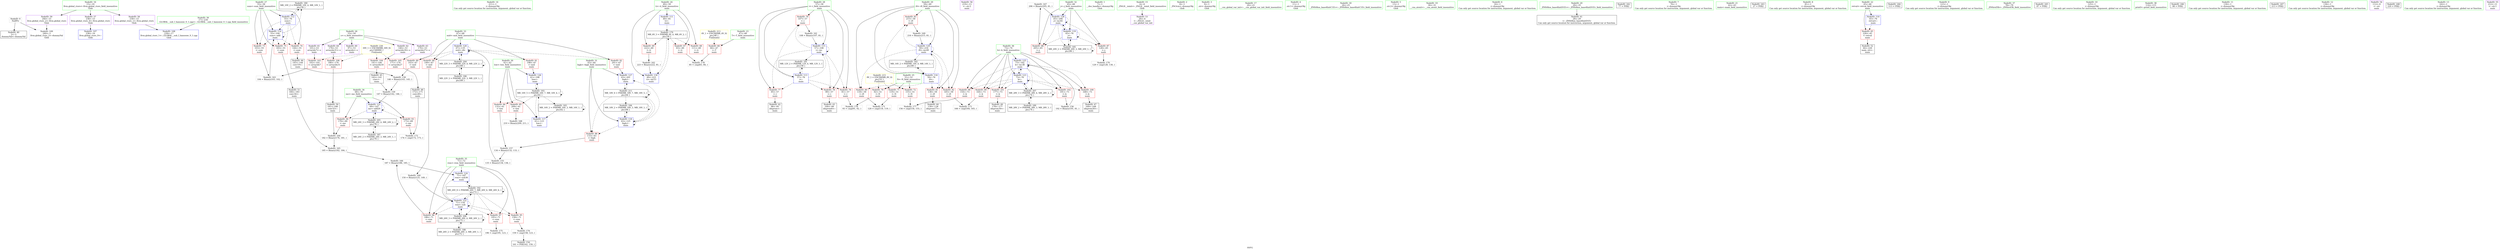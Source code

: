 digraph "SVFG" {
	label="SVFG";

	Node0x5630260e4aa0 [shape=record,color=grey,label="{NodeID: 0\nNullPtr}"];
	Node0x5630260e4aa0 -> Node0x563026102b40[style=solid];
	Node0x5630260e4aa0 -> Node0x563026103cb0[style=solid];
	Node0x563026112ea0 [shape=record,color=black,label="{NodeID: 180\nMR_10V_2 = PHI(MR_10V_4, MR_10V_1, )\npts\{56 \}\n}"];
	Node0x563026112ea0 -> Node0x563026103f50[style=dashed];
	Node0x563026103290 [shape=record,color=red,label="{NodeID: 97\n195\<--71\n\<--rem\nmain\n}"];
	Node0x563026103290 -> Node0x56302610ca10[style=solid];
	Node0x5630260e63e0 [shape=record,color=green,label="{NodeID: 14\n211\<--1\n\<--dummyObj\nCan only get source location for instruction, argument, global var or function.}"];
	Node0x563026103e80 [shape=record,color=blue,label="{NodeID: 111\n49\<--81\nti\<--\nmain\n}"];
	Node0x563026103e80 -> Node0x5630261129a0[style=dashed];
	Node0x563026102180 [shape=record,color=green,label="{NodeID: 28\n57\<--58\ni\<--i_field_insensitive\nmain\n}"];
	Node0x563026102180 -> Node0x563026105900[style=solid];
	Node0x563026102180 -> Node0x5630261059d0[style=solid];
	Node0x563026102180 -> Node0x563026105aa0[style=solid];
	Node0x563026102180 -> Node0x563026105b70[style=solid];
	Node0x563026102180 -> Node0x563026104020[style=solid];
	Node0x563026102180 -> Node0x563026108960[style=solid];
	Node0x563026109180 [shape=record,color=blue,label="{NodeID: 125\n73\<--192\nk\<--inc38\nmain\n}"];
	Node0x563026109180 -> Node0x563026103360[style=dashed];
	Node0x563026109180 -> Node0x563026103430[style=dashed];
	Node0x563026109180 -> Node0x563026103500[style=dashed];
	Node0x563026109180 -> Node0x5630261035d0[style=dashed];
	Node0x563026109180 -> Node0x5630261036a0[style=dashed];
	Node0x563026109180 -> Node0x563026108fe0[style=dashed];
	Node0x563026109180 -> Node0x563026109180[style=dashed];
	Node0x563026109180 -> Node0x56302611c9c0[style=dashed];
	Node0x563026102ce0 [shape=record,color=black,label="{NodeID: 42\n96\<--95\nidxprom\<--\nmain\n}"];
	Node0x563026104860 [shape=record,color=purple,label="{NodeID: 56\n219\<--13\n\<--.str.2\nmain\n}"];
	Node0x563026105420 [shape=record,color=red,label="{NodeID: 70\n92\<--51\n\<--N\nmain\n}"];
	Node0x563026105420 -> Node0x56302610cb90[style=solid];
	Node0x56302610be10 [shape=record,color=grey,label="{NodeID: 167\n206 = Binary(205, 81, )\n}"];
	Node0x56302610be10 -> Node0x5630261093f0[style=solid];
	Node0x563026105f80 [shape=record,color=red,label="{NodeID: 84\n132\<--61\n\<--low\nmain\n}"];
	Node0x563026105f80 -> Node0x56302610af10[style=solid];
	Node0x5630260e3bb0 [shape=record,color=green,label="{NodeID: 1\n7\<--1\n__dso_handle\<--dummyObj\nGlob }"];
	Node0x5630261133a0 [shape=record,color=black,label="{NodeID: 181\nMR_12V_2 = PHI(MR_12V_4, MR_12V_1, )\npts\{58 \}\n}"];
	Node0x5630261133a0 -> Node0x563026104020[style=dashed];
	Node0x563026103360 [shape=record,color=red,label="{NodeID: 98\n154\<--73\n\<--k\nmain\n}"];
	Node0x563026103360 -> Node0x56302610cd10[style=solid];
	Node0x5630260e64b0 [shape=record,color=green,label="{NodeID: 15\n4\<--6\n_ZStL8__ioinit\<--_ZStL8__ioinit_field_insensitive\nGlob }"];
	Node0x5630260e64b0 -> Node0x5630261045f0[style=solid];
	Node0x563026103f50 [shape=record,color=blue,label="{NodeID: 112\n55\<--76\nsum\<--\nmain\n}"];
	Node0x563026103f50 -> Node0x563026105690[style=dashed];
	Node0x563026103f50 -> Node0x563026105760[style=dashed];
	Node0x563026103f50 -> Node0x563026105830[style=dashed];
	Node0x563026103f50 -> Node0x5630261040f0[style=dashed];
	Node0x563026103f50 -> Node0x563026112ea0[style=dashed];
	Node0x563026102250 [shape=record,color=green,label="{NodeID: 29\n59\<--60\ni9\<--i9_field_insensitive\nmain\n}"];
	Node0x563026102250 -> Node0x563026105c40[style=solid];
	Node0x563026102250 -> Node0x563026105d10[style=solid];
	Node0x563026102250 -> Node0x563026105de0[style=solid];
	Node0x563026102250 -> Node0x563026105eb0[style=solid];
	Node0x563026102250 -> Node0x563026108a30[style=solid];
	Node0x563026102250 -> Node0x5630261094c0[style=solid];
	Node0x563026109250 [shape=record,color=blue,label="{NodeID: 126\n61\<--198\nlow\<--\nmain\n}"];
	Node0x563026109250 -> Node0x563026107250[style=dashed];
	Node0x563026102db0 [shape=record,color=black,label="{NodeID: 43\n100\<--99\nidxprom6\<--\nmain\n}"];
	Node0x563026104930 [shape=record,color=purple,label="{NodeID: 57\n238\<--15\nllvm.global_ctors_0\<--llvm.global_ctors\nGlob }"];
	Node0x563026104930 -> Node0x563026103ab0[style=solid];
	Node0x563025ee73b0 [shape=record,color=black,label="{NodeID: 154\n161 = PHI(162, 159, )\n}"];
	Node0x5630261054f0 [shape=record,color=red,label="{NodeID: 71\n119\<--51\n\<--N\nmain\n}"];
	Node0x5630261054f0 -> Node0x56302610c410[style=solid];
	Node0x56302610bf90 [shape=record,color=grey,label="{NodeID: 168\n210 = Binary(209, 211, )\n}"];
	Node0x563026106050 [shape=record,color=red,label="{NodeID: 85\n209\<--61\n\<--low\nmain\n}"];
	Node0x563026106050 -> Node0x56302610bf90[style=solid];
	Node0x5630260e5930 [shape=record,color=green,label="{NodeID: 2\n8\<--1\n_ZSt3cin\<--dummyObj\nGlob }"];
	Node0x5630261138a0 [shape=record,color=black,label="{NodeID: 182\nMR_14V_2 = PHI(MR_14V_4, MR_14V_1, )\npts\{60 \}\n}"];
	Node0x5630261138a0 -> Node0x563026108a30[style=dashed];
	Node0x563026103430 [shape=record,color=red,label="{NodeID: 99\n164\<--73\n\<--k\nmain\n}"];
	Node0x563026103430 -> Node0x56302610c710[style=solid];
	Node0x5630260e6580 [shape=record,color=green,label="{NodeID: 16\n15\<--19\nllvm.global_ctors\<--llvm.global_ctors_field_insensitive\nGlob }"];
	Node0x5630260e6580 -> Node0x563026104930[style=solid];
	Node0x5630260e6580 -> Node0x563026104a00[style=solid];
	Node0x5630260e6580 -> Node0x563026104b00[style=solid];
	Node0x563026104020 [shape=record,color=blue,label="{NodeID: 113\n57\<--76\ni\<--\nmain\n}"];
	Node0x563026104020 -> Node0x563026105900[style=dashed];
	Node0x563026104020 -> Node0x5630261059d0[style=dashed];
	Node0x563026104020 -> Node0x563026105aa0[style=dashed];
	Node0x563026104020 -> Node0x563026105b70[style=dashed];
	Node0x563026104020 -> Node0x563026108960[style=dashed];
	Node0x563026104020 -> Node0x5630261133a0[style=dashed];
	Node0x563026102320 [shape=record,color=green,label="{NodeID: 30\n61\<--62\nlow\<--low_field_insensitive\nmain\n}"];
	Node0x563026102320 -> Node0x563026105f80[style=solid];
	Node0x563026102320 -> Node0x563026106050[style=solid];
	Node0x563026102320 -> Node0x563026108b00[style=solid];
	Node0x563026102320 -> Node0x563026109250[style=solid];
	Node0x563026109320 [shape=record,color=blue,label="{NodeID: 127\n63\<--201\nhigh\<--\nmain\n}"];
	Node0x563026109320 -> Node0x56302611ddc0[style=dashed];
	Node0x563026102e80 [shape=record,color=black,label="{NodeID: 44\n139\<--138\nidxprom17\<--\nmain\n}"];
	Node0x563026104a00 [shape=record,color=purple,label="{NodeID: 58\n239\<--15\nllvm.global_ctors_1\<--llvm.global_ctors\nGlob }"];
	Node0x563026104a00 -> Node0x563026103bb0[style=solid];
	Node0x56302610ac10 [shape=record,color=grey,label="{NodeID: 155\n135 = Binary(134, 136, )\n}"];
	Node0x56302610ac10 -> Node0x563026108d70[style=solid];
	Node0x5630261055c0 [shape=record,color=red,label="{NodeID: 72\n155\<--51\n\<--N\nmain\n}"];
	Node0x5630261055c0 -> Node0x56302610cd10[style=solid];
	Node0x56302610c110 [shape=record,color=grey,label="{NodeID: 169\n216 = Binary(215, 81, )\n}"];
	Node0x56302610c110 -> Node0x5630261094c0[style=solid];
	Node0x563026106120 [shape=record,color=red,label="{NodeID: 86\n133\<--63\n\<--high\nmain\n}"];
	Node0x563026106120 -> Node0x56302610af10[style=solid];
	Node0x5630260e5130 [shape=record,color=green,label="{NodeID: 3\n9\<--1\n.str\<--dummyObj\nGlob }"];
	Node0x563026113da0 [shape=record,color=black,label="{NodeID: 183\nMR_16V_2 = PHI(MR_16V_3, MR_16V_1, )\npts\{62 \}\n}"];
	Node0x563026113da0 -> Node0x563026108b00[style=dashed];
	Node0x563026113da0 -> Node0x563026113da0[style=dashed];
	Node0x563026103500 [shape=record,color=red,label="{NodeID: 100\n168\<--73\n\<--k\nmain\n}"];
	Node0x563026103500 -> Node0x5630261030f0[style=solid];
	Node0x5630260e6650 [shape=record,color=green,label="{NodeID: 17\n20\<--21\n__cxx_global_var_init\<--__cxx_global_var_init_field_insensitive\n}"];
	Node0x5630261040f0 [shape=record,color=blue,label="{NodeID: 114\n55\<--104\nsum\<--add\nmain\n}"];
	Node0x5630261040f0 -> Node0x563026105690[style=dashed];
	Node0x5630261040f0 -> Node0x563026105760[style=dashed];
	Node0x5630261040f0 -> Node0x563026105830[style=dashed];
	Node0x5630261040f0 -> Node0x5630261040f0[style=dashed];
	Node0x5630261040f0 -> Node0x563026112ea0[style=dashed];
	Node0x5630261023f0 [shape=record,color=green,label="{NodeID: 31\n63\<--64\nhigh\<--high_field_insensitive\nmain\n}"];
	Node0x5630261023f0 -> Node0x563026106120[style=solid];
	Node0x5630261023f0 -> Node0x563026108bd0[style=solid];
	Node0x5630261023f0 -> Node0x563026109320[style=solid];
	Node0x56302611ddc0 [shape=record,color=black,label="{NodeID: 211\nMR_18V_6 = PHI(MR_18V_7, MR_18V_5, )\npts\{64 \}\n}"];
	Node0x56302611ddc0 -> Node0x563026106120[style=dashed];
	Node0x56302611ddc0 -> Node0x563026108bd0[style=dashed];
	Node0x56302611ddc0 -> Node0x563026109320[style=dashed];
	Node0x56302611ddc0 -> Node0x5630261142a0[style=dashed];
	Node0x56302611ddc0 -> Node0x56302611ddc0[style=dashed];
	Node0x5630261093f0 [shape=record,color=blue,label="{NodeID: 128\n65\<--206\nj\<--inc44\nmain\n}"];
	Node0x5630261093f0 -> Node0x5630261061f0[style=dashed];
	Node0x5630261093f0 -> Node0x5630261062c0[style=dashed];
	Node0x5630261093f0 -> Node0x563026108ca0[style=dashed];
	Node0x5630261093f0 -> Node0x5630261093f0[style=dashed];
	Node0x5630261093f0 -> Node0x5630261147a0[style=dashed];
	Node0x563026102f50 [shape=record,color=black,label="{NodeID: 45\n142\<--141\nconv\<--\nmain\n}"];
	Node0x563026102f50 -> Node0x56302610b210[style=solid];
	Node0x563026104b00 [shape=record,color=purple,label="{NodeID: 59\n240\<--15\nllvm.global_ctors_2\<--llvm.global_ctors\nGlob }"];
	Node0x563026104b00 -> Node0x563026103cb0[style=solid];
	Node0x56302610ad90 [shape=record,color=grey,label="{NodeID: 156\n192 = Binary(191, 81, )\n}"];
	Node0x56302610ad90 -> Node0x563026109180[style=solid];
	Node0x563026105690 [shape=record,color=red,label="{NodeID: 73\n103\<--55\n\<--sum\nmain\n}"];
	Node0x563026105690 -> Node0x56302610b810[style=solid];
	Node0x56302610c290 [shape=record,color=grey,label="{NodeID: 170\n129 = cmp(128, 130, )\n}"];
	Node0x5630261061f0 [shape=record,color=red,label="{NodeID: 87\n128\<--65\n\<--j\nmain\n}"];
	Node0x5630261061f0 -> Node0x56302610c290[style=solid];
	Node0x5630260e51c0 [shape=record,color=green,label="{NodeID: 4\n11\<--1\n.str.1\<--dummyObj\nGlob }"];
	Node0x5630261142a0 [shape=record,color=black,label="{NodeID: 184\nMR_18V_2 = PHI(MR_18V_3, MR_18V_1, )\npts\{64 \}\n}"];
	Node0x5630261142a0 -> Node0x563026108bd0[style=dashed];
	Node0x5630261142a0 -> Node0x5630261142a0[style=dashed];
	Node0x5630261035d0 [shape=record,color=red,label="{NodeID: 101\n177\<--73\n\<--k\nmain\n}"];
	Node0x5630261035d0 -> Node0x5630261042b0[style=solid];
	Node0x5630260e5e90 [shape=record,color=green,label="{NodeID: 18\n24\<--25\n_ZNSt8ios_base4InitC1Ev\<--_ZNSt8ios_base4InitC1Ev_field_insensitive\n}"];
	Node0x563026108960 [shape=record,color=blue,label="{NodeID: 115\n57\<--108\ni\<--inc\nmain\n}"];
	Node0x563026108960 -> Node0x563026105900[style=dashed];
	Node0x563026108960 -> Node0x5630261059d0[style=dashed];
	Node0x563026108960 -> Node0x563026105aa0[style=dashed];
	Node0x563026108960 -> Node0x563026105b70[style=dashed];
	Node0x563026108960 -> Node0x563026108960[style=dashed];
	Node0x563026108960 -> Node0x5630261133a0[style=dashed];
	Node0x5630261024c0 [shape=record,color=green,label="{NodeID: 32\n65\<--66\nj\<--j_field_insensitive\nmain\n}"];
	Node0x5630261024c0 -> Node0x5630261061f0[style=solid];
	Node0x5630261024c0 -> Node0x5630261062c0[style=solid];
	Node0x5630261024c0 -> Node0x563026108ca0[style=solid];
	Node0x5630261024c0 -> Node0x5630261093f0[style=solid];
	Node0x5630261094c0 [shape=record,color=blue,label="{NodeID: 129\n59\<--216\ni9\<--inc49\nmain\n}"];
	Node0x5630261094c0 -> Node0x563026105c40[style=dashed];
	Node0x5630261094c0 -> Node0x563026105d10[style=dashed];
	Node0x5630261094c0 -> Node0x563026105de0[style=dashed];
	Node0x5630261094c0 -> Node0x563026105eb0[style=dashed];
	Node0x5630261094c0 -> Node0x5630261094c0[style=dashed];
	Node0x5630261094c0 -> Node0x5630261138a0[style=dashed];
	Node0x563026103020 [shape=record,color=black,label="{NodeID: 46\n145\<--144\nconv19\<--\nmain\n}"];
	Node0x563026103020 -> Node0x56302610b090[style=solid];
	Node0x56302611f940 [shape=record,color=yellow,style=double,label="{NodeID: 226\n30V_1 = ENCHI(MR_30V_0)\npts\{540000 \}\nFun[main]}"];
	Node0x56302611f940 -> Node0x563026103770[style=dashed];
	Node0x56302611f940 -> Node0x563026103840[style=dashed];
	Node0x56302611f940 -> Node0x563026103910[style=dashed];
	Node0x56302611f940 -> Node0x5630261039e0[style=dashed];
	Node0x563026104c00 [shape=record,color=purple,label="{NodeID: 60\n97\<--53\narrayidx\<--s\nmain\n}"];
	Node0x56302610af10 [shape=record,color=grey,label="{NodeID: 157\n134 = Binary(132, 133, )\n}"];
	Node0x56302610af10 -> Node0x56302610ac10[style=solid];
	Node0x563026105760 [shape=record,color=red,label="{NodeID: 74\n144\<--55\n\<--sum\nmain\n}"];
	Node0x563026105760 -> Node0x563026103020[style=solid];
	Node0x56302610c410 [shape=record,color=grey,label="{NodeID: 171\n120 = cmp(118, 119, )\n}"];
	Node0x5630261062c0 [shape=record,color=red,label="{NodeID: 88\n205\<--65\n\<--j\nmain\n}"];
	Node0x5630261062c0 -> Node0x56302610be10[style=solid];
	Node0x5630260e4d40 [shape=record,color=green,label="{NodeID: 5\n13\<--1\n.str.2\<--dummyObj\nGlob }"];
	Node0x5630261147a0 [shape=record,color=black,label="{NodeID: 185\nMR_20V_2 = PHI(MR_20V_3, MR_20V_1, )\npts\{66 \}\n}"];
	Node0x5630261147a0 -> Node0x563026108ca0[style=dashed];
	Node0x5630261147a0 -> Node0x5630261147a0[style=dashed];
	Node0x5630261036a0 [shape=record,color=red,label="{NodeID: 102\n191\<--73\n\<--k\nmain\n}"];
	Node0x5630261036a0 -> Node0x56302610ad90[style=solid];
	Node0x5630260e5f60 [shape=record,color=green,label="{NodeID: 19\n30\<--31\n__cxa_atexit\<--__cxa_atexit_field_insensitive\n}"];
	Node0x563026108a30 [shape=record,color=blue,label="{NodeID: 116\n59\<--76\ni9\<--\nmain\n}"];
	Node0x563026108a30 -> Node0x563026105c40[style=dashed];
	Node0x563026108a30 -> Node0x563026105d10[style=dashed];
	Node0x563026108a30 -> Node0x563026105de0[style=dashed];
	Node0x563026108a30 -> Node0x563026105eb0[style=dashed];
	Node0x563026108a30 -> Node0x5630261094c0[style=dashed];
	Node0x563026108a30 -> Node0x5630261138a0[style=dashed];
	Node0x563026102590 [shape=record,color=green,label="{NodeID: 33\n67\<--68\nmid\<--mid_field_insensitive\nmain\n}"];
	Node0x563026102590 -> Node0x563026106390[style=solid];
	Node0x563026102590 -> Node0x563026106460[style=solid];
	Node0x563026102590 -> Node0x563026106530[style=solid];
	Node0x563026102590 -> Node0x563026106600[style=solid];
	Node0x563026102590 -> Node0x563026108d70[style=solid];
	Node0x56302611ede0 [shape=record,color=yellow,style=double,label="{NodeID: 213\n4V_1 = ENCHI(MR_4V_0)\npts\{48 \}\nFun[main]}"];
	Node0x56302611ede0 -> Node0x5630261050e0[style=dashed];
	Node0x563026109590 [shape=record,color=blue,label="{NodeID: 130\n49\<--223\nti\<--inc53\nmain\n}"];
	Node0x563026109590 -> Node0x5630261129a0[style=dashed];
	Node0x5630261030f0 [shape=record,color=black,label="{NodeID: 47\n169\<--168\nidxprom26\<--\nmain\n}"];
	Node0x563026104cd0 [shape=record,color=purple,label="{NodeID: 61\n101\<--53\narrayidx7\<--s\nmain\n}"];
	Node0x563026104cd0 -> Node0x563026103770[style=solid];
	Node0x56302610b090 [shape=record,color=grey,label="{NodeID: 158\n146 = Binary(143, 145, )\n}"];
	Node0x56302610b090 -> Node0x56302610b210[style=solid];
	Node0x563026105830 [shape=record,color=red,label="{NodeID: 75\n183\<--55\n\<--sum\nmain\n}"];
	Node0x563026105830 -> Node0x563026104450[style=solid];
	Node0x56302610c590 [shape=record,color=grey,label="{NodeID: 172\n174 = cmp(172, 173, )\n}"];
	Node0x563026106390 [shape=record,color=red,label="{NodeID: 89\n143\<--67\n\<--mid\nmain\n}"];
	Node0x563026106390 -> Node0x56302610b090[style=solid];
	Node0x5630260e4dd0 [shape=record,color=green,label="{NodeID: 6\n16\<--1\n\<--dummyObj\nCan only get source location for instruction, argument, global var or function.}"];
	Node0x563026114ca0 [shape=record,color=black,label="{NodeID: 186\nMR_22V_2 = PHI(MR_22V_3, MR_22V_1, )\npts\{68 \}\n}"];
	Node0x563026114ca0 -> Node0x56302611b6c0[style=dashed];
	Node0x563026103770 [shape=record,color=red,label="{NodeID: 103\n102\<--101\n\<--arrayidx7\nmain\n}"];
	Node0x563026103770 -> Node0x56302610b810[style=solid];
	Node0x5630260e6030 [shape=record,color=green,label="{NodeID: 20\n29\<--35\n_ZNSt8ios_base4InitD1Ev\<--_ZNSt8ios_base4InitD1Ev_field_insensitive\n}"];
	Node0x5630260e6030 -> Node0x563026102c10[style=solid];
	Node0x563026108b00 [shape=record,color=blue,label="{NodeID: 117\n61\<--123\nlow\<--\nmain\n}"];
	Node0x563026108b00 -> Node0x563026107250[style=dashed];
	Node0x563026102660 [shape=record,color=green,label="{NodeID: 34\n69\<--70\nme\<--me_field_insensitive\nmain\n}"];
	Node0x563026102660 -> Node0x5630261066d0[style=solid];
	Node0x563026102660 -> Node0x5630261067a0[style=solid];
	Node0x563026102660 -> Node0x563026108e40[style=solid];
	Node0x5630261041e0 [shape=record,color=black,label="{NodeID: 48\n172\<--171\nconv28\<--\nmain\n}"];
	Node0x5630261041e0 -> Node0x56302610c590[style=solid];
	Node0x563026104da0 [shape=record,color=purple,label="{NodeID: 62\n140\<--53\narrayidx18\<--s\nmain\n}"];
	Node0x563026104da0 -> Node0x563026103840[style=solid];
	Node0x56302612b6b0 [shape=record,color=black,label="{NodeID: 242\n77 = PHI()\n}"];
	Node0x56302610b210 [shape=record,color=grey,label="{NodeID: 159\n147 = Binary(142, 146, )\n}"];
	Node0x56302610b210 -> Node0x563026108e40[style=solid];
	Node0x563026105900 [shape=record,color=red,label="{NodeID: 76\n91\<--57\n\<--i\nmain\n}"];
	Node0x563026105900 -> Node0x56302610cb90[style=solid];
	Node0x56302610c710 [shape=record,color=grey,label="{NodeID: 173\n166 = cmp(164, 165, )\n}"];
	Node0x563026106460 [shape=record,color=red,label="{NodeID: 90\n149\<--67\n\<--mid\nmain\n}"];
	Node0x563026106460 -> Node0x56302610b390[style=solid];
	Node0x5630260e4ef0 [shape=record,color=green,label="{NodeID: 7\n76\<--1\n\<--dummyObj\nCan only get source location for instruction, argument, global var or function.}"];
	Node0x5630261151a0 [shape=record,color=black,label="{NodeID: 187\nMR_24V_2 = PHI(MR_24V_3, MR_24V_1, )\npts\{70 \}\n}"];
	Node0x5630261151a0 -> Node0x56302611bbc0[style=dashed];
	Node0x563026103840 [shape=record,color=red,label="{NodeID: 104\n141\<--140\n\<--arrayidx18\nmain\n}"];
	Node0x563026103840 -> Node0x563026102f50[style=solid];
	Node0x5630260e6100 [shape=record,color=green,label="{NodeID: 21\n42\<--43\nmain\<--main_field_insensitive\n}"];
	Node0x563026108bd0 [shape=record,color=blue,label="{NodeID: 118\n63\<--125\nhigh\<--\nmain\n}"];
	Node0x563026108bd0 -> Node0x563026106120[style=dashed];
	Node0x563026108bd0 -> Node0x563026108bd0[style=dashed];
	Node0x563026108bd0 -> Node0x563026109320[style=dashed];
	Node0x563026108bd0 -> Node0x5630261142a0[style=dashed];
	Node0x563026108bd0 -> Node0x56302611ddc0[style=dashed];
	Node0x563026102730 [shape=record,color=green,label="{NodeID: 35\n71\<--72\nrem\<--rem_field_insensitive\nmain\n}"];
	Node0x563026102730 -> Node0x563026106870[style=solid];
	Node0x563026102730 -> Node0x5630261031c0[style=solid];
	Node0x563026102730 -> Node0x563026103290[style=solid];
	Node0x563026102730 -> Node0x563026108f10[style=solid];
	Node0x563026102730 -> Node0x5630261090b0[style=solid];
	Node0x56302611efa0 [shape=record,color=yellow,style=double,label="{NodeID: 215\n8V_1 = ENCHI(MR_8V_0)\npts\{52 \}\nFun[main]}"];
	Node0x56302611efa0 -> Node0x563026105420[style=dashed];
	Node0x56302611efa0 -> Node0x5630261054f0[style=dashed];
	Node0x56302611efa0 -> Node0x5630261055c0[style=dashed];
	Node0x5630261042b0 [shape=record,color=black,label="{NodeID: 49\n178\<--177\nidxprom30\<--\nmain\n}"];
	Node0x563026104e70 [shape=record,color=purple,label="{NodeID: 63\n170\<--53\narrayidx27\<--s\nmain\n}"];
	Node0x563026104e70 -> Node0x563026103910[style=solid];
	Node0x56302612b7b0 [shape=record,color=black,label="{NodeID: 243\n27 = PHI()\n}"];
	Node0x56302610b390 [shape=record,color=grey,label="{NodeID: 160\n150 = Binary(125, 149, )\n}"];
	Node0x56302610b390 -> Node0x563026108f10[style=solid];
	Node0x5630261059d0 [shape=record,color=red,label="{NodeID: 77\n95\<--57\n\<--i\nmain\n}"];
	Node0x5630261059d0 -> Node0x563026102ce0[style=solid];
	Node0x56302610c890 [shape=record,color=grey,label="{NodeID: 174\n159 = cmp(158, 123, )\n}"];
	Node0x56302610c890 -> Node0x563025ee73b0[style=solid];
	Node0x563026106530 [shape=record,color=red,label="{NodeID: 91\n198\<--67\n\<--mid\nmain\n}"];
	Node0x563026106530 -> Node0x563026109250[style=solid];
	Node0x5630260e4f80 [shape=record,color=green,label="{NodeID: 8\n81\<--1\n\<--dummyObj\nCan only get source location for instruction, argument, global var or function.}"];
	Node0x5630261156a0 [shape=record,color=black,label="{NodeID: 188\nMR_26V_2 = PHI(MR_26V_3, MR_26V_1, )\npts\{72 \}\n}"];
	Node0x5630261156a0 -> Node0x56302611c8d0[style=dashed];
	Node0x563026103910 [shape=record,color=red,label="{NodeID: 105\n171\<--170\n\<--arrayidx27\nmain\n}"];
	Node0x563026103910 -> Node0x5630261041e0[style=solid];
	Node0x5630260e61d0 [shape=record,color=green,label="{NodeID: 22\n45\<--46\nretval\<--retval_field_insensitive\nmain\n}"];
	Node0x5630260e61d0 -> Node0x563026105010[style=solid];
	Node0x5630260e61d0 -> Node0x563026103db0[style=solid];
	Node0x563026108ca0 [shape=record,color=blue,label="{NodeID: 119\n65\<--76\nj\<--\nmain\n}"];
	Node0x563026108ca0 -> Node0x5630261061f0[style=dashed];
	Node0x563026108ca0 -> Node0x5630261062c0[style=dashed];
	Node0x563026108ca0 -> Node0x563026108ca0[style=dashed];
	Node0x563026108ca0 -> Node0x5630261093f0[style=dashed];
	Node0x563026108ca0 -> Node0x5630261147a0[style=dashed];
	Node0x563026102800 [shape=record,color=green,label="{NodeID: 36\n73\<--74\nk\<--k_field_insensitive\nmain\n}"];
	Node0x563026102800 -> Node0x563026103360[style=solid];
	Node0x563026102800 -> Node0x563026103430[style=solid];
	Node0x563026102800 -> Node0x563026103500[style=solid];
	Node0x563026102800 -> Node0x5630261035d0[style=solid];
	Node0x563026102800 -> Node0x5630261036a0[style=solid];
	Node0x563026102800 -> Node0x563026108fe0[style=solid];
	Node0x563026102800 -> Node0x563026109180[style=solid];
	Node0x563026104380 [shape=record,color=black,label="{NodeID: 50\n181\<--180\nconv32\<--\nmain\n}"];
	Node0x563026104380 -> Node0x56302610b990[style=solid];
	Node0x563026104f40 [shape=record,color=purple,label="{NodeID: 64\n179\<--53\narrayidx31\<--s\nmain\n}"];
	Node0x563026104f40 -> Node0x5630261039e0[style=solid];
	Node0x56302612b8b0 [shape=record,color=black,label="{NodeID: 244\n113 = PHI()\n}"];
	Node0x56302610b510 [shape=record,color=grey,label="{NodeID: 161\n108 = Binary(107, 81, )\n}"];
	Node0x56302610b510 -> Node0x563026108960[style=solid];
	Node0x563026105aa0 [shape=record,color=red,label="{NodeID: 78\n99\<--57\n\<--i\nmain\n}"];
	Node0x563026105aa0 -> Node0x563026102db0[style=solid];
	Node0x56302610ca10 [shape=record,color=grey,label="{NodeID: 175\n196 = cmp(195, 123, )\n}"];
	Node0x563026106600 [shape=record,color=red,label="{NodeID: 92\n201\<--67\n\<--mid\nmain\n}"];
	Node0x563026106600 -> Node0x563026109320[style=solid];
	Node0x5630260e5310 [shape=record,color=green,label="{NodeID: 9\n123\<--1\n\<--dummyObj\nCan only get source location for instruction, argument, global var or function.}"];
	Node0x563026115ba0 [shape=record,color=black,label="{NodeID: 189\nMR_28V_2 = PHI(MR_28V_3, MR_28V_1, )\npts\{74 \}\n}"];
	Node0x563026115ba0 -> Node0x56302611c9c0[style=dashed];
	Node0x5630261039e0 [shape=record,color=red,label="{NodeID: 106\n180\<--179\n\<--arrayidx31\nmain\n}"];
	Node0x5630261039e0 -> Node0x563026104380[style=solid];
	Node0x563026101e70 [shape=record,color=green,label="{NodeID: 23\n47\<--48\nT\<--T_field_insensitive\nmain\n}"];
	Node0x563026101e70 -> Node0x5630261050e0[style=solid];
	Node0x563026108d70 [shape=record,color=blue,label="{NodeID: 120\n67\<--135\nmid\<--div\nmain\n}"];
	Node0x563026108d70 -> Node0x563026106390[style=dashed];
	Node0x563026108d70 -> Node0x563026106460[style=dashed];
	Node0x563026108d70 -> Node0x563026106530[style=dashed];
	Node0x563026108d70 -> Node0x563026106600[style=dashed];
	Node0x563026108d70 -> Node0x563026108d70[style=dashed];
	Node0x563026108d70 -> Node0x56302611b6c0[style=dashed];
	Node0x5630261028d0 [shape=record,color=green,label="{NodeID: 37\n78\<--79\n_ZNSirsERi\<--_ZNSirsERi_field_insensitive\n}"];
	Node0x563026104450 [shape=record,color=black,label="{NodeID: 51\n184\<--183\nconv34\<--\nmain\n}"];
	Node0x563026104450 -> Node0x56302610bb10[style=solid];
	Node0x563026105010 [shape=record,color=red,label="{NodeID: 65\n226\<--45\n\<--retval\nmain\n}"];
	Node0x563026105010 -> Node0x563026104520[style=solid];
	Node0x56302612b9b0 [shape=record,color=black,label="{NodeID: 245\n87 = PHI()\n}"];
	Node0x56302610b690 [shape=record,color=grey,label="{NodeID: 162\n223 = Binary(222, 81, )\n}"];
	Node0x56302610b690 -> Node0x563026109590[style=solid];
	Node0x563026105b70 [shape=record,color=red,label="{NodeID: 79\n107\<--57\n\<--i\nmain\n}"];
	Node0x563026105b70 -> Node0x56302610b510[style=solid];
	Node0x56302610cb90 [shape=record,color=grey,label="{NodeID: 176\n93 = cmp(91, 92, )\n}"];
	Node0x5630261066d0 [shape=record,color=red,label="{NodeID: 93\n173\<--69\n\<--me\nmain\n}"];
	Node0x5630261066d0 -> Node0x56302610c590[style=solid];
	Node0x5630260e53e0 [shape=record,color=green,label="{NodeID: 10\n125\<--1\n\<--dummyObj\nCan only get source location for instruction, argument, global var or function.}"];
	Node0x563026103ab0 [shape=record,color=blue,label="{NodeID: 107\n238\<--16\nllvm.global_ctors_0\<--\nGlob }"];
	Node0x563026101f00 [shape=record,color=green,label="{NodeID: 24\n49\<--50\nti\<--ti_field_insensitive\nmain\n}"];
	Node0x563026101f00 -> Node0x5630261051b0[style=solid];
	Node0x563026101f00 -> Node0x563026105280[style=solid];
	Node0x563026101f00 -> Node0x563026105350[style=solid];
	Node0x563026101f00 -> Node0x563026103e80[style=solid];
	Node0x563026101f00 -> Node0x563026109590[style=solid];
	Node0x56302611b6c0 [shape=record,color=black,label="{NodeID: 204\nMR_22V_3 = PHI(MR_22V_4, MR_22V_2, )\npts\{68 \}\n}"];
	Node0x56302611b6c0 -> Node0x563026108d70[style=dashed];
	Node0x56302611b6c0 -> Node0x563026114ca0[style=dashed];
	Node0x56302611b6c0 -> Node0x56302611b6c0[style=dashed];
	Node0x563026108e40 [shape=record,color=blue,label="{NodeID: 121\n69\<--147\nme\<--add20\nmain\n}"];
	Node0x563026108e40 -> Node0x5630261066d0[style=dashed];
	Node0x563026108e40 -> Node0x5630261067a0[style=dashed];
	Node0x563026108e40 -> Node0x563026108e40[style=dashed];
	Node0x563026108e40 -> Node0x56302611bbc0[style=dashed];
	Node0x5630261029a0 [shape=record,color=green,label="{NodeID: 38\n114\<--115\nprintf\<--printf_field_insensitive\n}"];
	Node0x563026104520 [shape=record,color=black,label="{NodeID: 52\n44\<--226\nmain_ret\<--\nmain\n}"];
	Node0x5630261050e0 [shape=record,color=red,label="{NodeID: 66\n84\<--47\n\<--T\nmain\n}"];
	Node0x5630261050e0 -> Node0x56302610ce90[style=solid];
	Node0x56302612c1a0 [shape=record,color=black,label="{NodeID: 246\n98 = PHI()\n}"];
	Node0x56302610b810 [shape=record,color=grey,label="{NodeID: 163\n104 = Binary(103, 102, )\n}"];
	Node0x56302610b810 -> Node0x5630261040f0[style=solid];
	Node0x563026105c40 [shape=record,color=red,label="{NodeID: 80\n118\<--59\n\<--i9\nmain\n}"];
	Node0x563026105c40 -> Node0x56302610c410[style=solid];
	Node0x56302610cd10 [shape=record,color=grey,label="{NodeID: 177\n156 = cmp(154, 155, )\n}"];
	Node0x5630261067a0 [shape=record,color=red,label="{NodeID: 94\n176\<--69\n\<--me\nmain\n}"];
	Node0x5630261067a0 -> Node0x56302610b990[style=solid];
	Node0x5630260e6750 [shape=record,color=green,label="{NodeID: 11\n130\<--1\n\<--dummyObj\nCan only get source location for instruction, argument, global var or function.}"];
	Node0x563026103bb0 [shape=record,color=blue,label="{NodeID: 108\n239\<--17\nllvm.global_ctors_1\<--_GLOBAL__sub_I_hansonw_0_1.cpp\nGlob }"];
	Node0x563026101f90 [shape=record,color=green,label="{NodeID: 25\n51\<--52\nN\<--N_field_insensitive\nmain\n}"];
	Node0x563026101f90 -> Node0x563026105420[style=solid];
	Node0x563026101f90 -> Node0x5630261054f0[style=solid];
	Node0x563026101f90 -> Node0x5630261055c0[style=solid];
	Node0x56302611bbc0 [shape=record,color=black,label="{NodeID: 205\nMR_24V_3 = PHI(MR_24V_4, MR_24V_2, )\npts\{70 \}\n}"];
	Node0x56302611bbc0 -> Node0x563026108e40[style=dashed];
	Node0x56302611bbc0 -> Node0x5630261151a0[style=dashed];
	Node0x56302611bbc0 -> Node0x56302611bbc0[style=dashed];
	Node0x563026108f10 [shape=record,color=blue,label="{NodeID: 122\n71\<--150\nrem\<--sub\nmain\n}"];
	Node0x563026108f10 -> Node0x563026106870[style=dashed];
	Node0x563026108f10 -> Node0x5630261031c0[style=dashed];
	Node0x563026108f10 -> Node0x563026103290[style=dashed];
	Node0x563026108f10 -> Node0x563026108f10[style=dashed];
	Node0x563026108f10 -> Node0x5630261090b0[style=dashed];
	Node0x563026108f10 -> Node0x563026106d50[style=dashed];
	Node0x563026108f10 -> Node0x56302611c8d0[style=dashed];
	Node0x563026102a70 [shape=record,color=green,label="{NodeID: 39\n17\<--234\n_GLOBAL__sub_I_hansonw_0_1.cpp\<--_GLOBAL__sub_I_hansonw_0_1.cpp_field_insensitive\n}"];
	Node0x563026102a70 -> Node0x563026103bb0[style=solid];
	Node0x5630261045f0 [shape=record,color=purple,label="{NodeID: 53\n26\<--4\n\<--_ZStL8__ioinit\n__cxx_global_var_init\n}"];
	Node0x5630261051b0 [shape=record,color=red,label="{NodeID: 67\n83\<--49\n\<--ti\nmain\n}"];
	Node0x5630261051b0 -> Node0x56302610ce90[style=solid];
	Node0x56302612c2a0 [shape=record,color=black,label="{NodeID: 247\n213 = PHI()\n}"];
	Node0x56302610b990 [shape=record,color=grey,label="{NodeID: 164\n182 = Binary(176, 181, )\n}"];
	Node0x56302610b990 -> Node0x56302610bb10[style=solid];
	Node0x563026105d10 [shape=record,color=red,label="{NodeID: 81\n138\<--59\n\<--i9\nmain\n}"];
	Node0x563026105d10 -> Node0x563026102e80[style=solid];
	Node0x56302610ce90 [shape=record,color=grey,label="{NodeID: 178\n85 = cmp(83, 84, )\n}"];
	Node0x563026106870 [shape=record,color=red,label="{NodeID: 95\n158\<--71\n\<--rem\nmain\n}"];
	Node0x563026106870 -> Node0x56302610c890[style=solid];
	Node0x5630260e6820 [shape=record,color=green,label="{NodeID: 12\n136\<--1\n\<--dummyObj\nCan only get source location for instruction, argument, global var or function.}"];
	Node0x563026106d50 [shape=record,color=black,label="{NodeID: 192\nMR_26V_8 = PHI(MR_26V_7, MR_26V_6, MR_26V_6, )\npts\{72 \}\n}"];
	Node0x563026106d50 -> Node0x563026106870[style=dashed];
	Node0x563026106d50 -> Node0x5630261031c0[style=dashed];
	Node0x563026106d50 -> Node0x563026103290[style=dashed];
	Node0x563026106d50 -> Node0x563026108f10[style=dashed];
	Node0x563026106d50 -> Node0x5630261090b0[style=dashed];
	Node0x563026106d50 -> Node0x563026106d50[style=dashed];
	Node0x563026106d50 -> Node0x56302611c8d0[style=dashed];
	Node0x563026103cb0 [shape=record,color=blue, style = dotted,label="{NodeID: 109\n240\<--3\nllvm.global_ctors_2\<--dummyVal\nGlob }"];
	Node0x563026102020 [shape=record,color=green,label="{NodeID: 26\n53\<--54\ns\<--s_field_insensitive\nmain\n}"];
	Node0x563026102020 -> Node0x563026104c00[style=solid];
	Node0x563026102020 -> Node0x563026104cd0[style=solid];
	Node0x563026102020 -> Node0x563026104da0[style=solid];
	Node0x563026102020 -> Node0x563026104e70[style=solid];
	Node0x563026102020 -> Node0x563026104f40[style=solid];
	Node0x56302611c8d0 [shape=record,color=black,label="{NodeID: 206\nMR_26V_3 = PHI(MR_26V_4, MR_26V_2, )\npts\{72 \}\n}"];
	Node0x56302611c8d0 -> Node0x563026108f10[style=dashed];
	Node0x56302611c8d0 -> Node0x5630261156a0[style=dashed];
	Node0x56302611c8d0 -> Node0x56302611c8d0[style=dashed];
	Node0x563026108fe0 [shape=record,color=blue,label="{NodeID: 123\n73\<--76\nk\<--\nmain\n}"];
	Node0x563026108fe0 -> Node0x563026103360[style=dashed];
	Node0x563026108fe0 -> Node0x563026103430[style=dashed];
	Node0x563026108fe0 -> Node0x563026103500[style=dashed];
	Node0x563026108fe0 -> Node0x5630261035d0[style=dashed];
	Node0x563026108fe0 -> Node0x5630261036a0[style=dashed];
	Node0x563026108fe0 -> Node0x563026108fe0[style=dashed];
	Node0x563026108fe0 -> Node0x563026109180[style=dashed];
	Node0x563026108fe0 -> Node0x56302611c9c0[style=dashed];
	Node0x563026102b40 [shape=record,color=black,label="{NodeID: 40\n2\<--3\ndummyVal\<--dummyVal\n}"];
	Node0x5630261046c0 [shape=record,color=purple,label="{NodeID: 54\n112\<--9\n\<--.str\nmain\n}"];
	Node0x563026105280 [shape=record,color=red,label="{NodeID: 68\n111\<--49\n\<--ti\nmain\n}"];
	Node0x56302612c3a0 [shape=record,color=black,label="{NodeID: 248\n220 = PHI()\n}"];
	Node0x56302610bb10 [shape=record,color=grey,label="{NodeID: 165\n185 = Binary(182, 184, )\n}"];
	Node0x56302610bb10 -> Node0x56302610bc90[style=solid];
	Node0x563026105de0 [shape=record,color=red,label="{NodeID: 82\n165\<--59\n\<--i9\nmain\n}"];
	Node0x563026105de0 -> Node0x56302610c710[style=solid];
	Node0x5630261129a0 [shape=record,color=black,label="{NodeID: 179\nMR_6V_3 = PHI(MR_6V_4, MR_6V_2, )\npts\{50 \}\n}"];
	Node0x5630261129a0 -> Node0x5630261051b0[style=dashed];
	Node0x5630261129a0 -> Node0x563026105280[style=dashed];
	Node0x5630261129a0 -> Node0x563026105350[style=dashed];
	Node0x5630261129a0 -> Node0x563026109590[style=dashed];
	Node0x5630261031c0 [shape=record,color=red,label="{NodeID: 96\n186\<--71\n\<--rem\nmain\n}"];
	Node0x5630261031c0 -> Node0x56302610bc90[style=solid];
	Node0x5630260e68f0 [shape=record,color=green,label="{NodeID: 13\n162\<--1\n\<--dummyObj\nCan only get source location for instruction, argument, global var or function.}"];
	Node0x563026107250 [shape=record,color=black,label="{NodeID: 193\nMR_16V_5 = PHI(MR_16V_7, MR_16V_4, )\npts\{62 \}\n}"];
	Node0x563026107250 -> Node0x563026105f80[style=dashed];
	Node0x563026107250 -> Node0x563026106050[style=dashed];
	Node0x563026107250 -> Node0x563026108b00[style=dashed];
	Node0x563026107250 -> Node0x563026109250[style=dashed];
	Node0x563026107250 -> Node0x563026113da0[style=dashed];
	Node0x563026107250 -> Node0x563026107250[style=dashed];
	Node0x563026103db0 [shape=record,color=blue,label="{NodeID: 110\n45\<--76\nretval\<--\nmain\n}"];
	Node0x563026103db0 -> Node0x563026105010[style=dashed];
	Node0x5630261020b0 [shape=record,color=green,label="{NodeID: 27\n55\<--56\nsum\<--sum_field_insensitive\nmain\n}"];
	Node0x5630261020b0 -> Node0x563026105690[style=solid];
	Node0x5630261020b0 -> Node0x563026105760[style=solid];
	Node0x5630261020b0 -> Node0x563026105830[style=solid];
	Node0x5630261020b0 -> Node0x563026103f50[style=solid];
	Node0x5630261020b0 -> Node0x5630261040f0[style=solid];
	Node0x56302611c9c0 [shape=record,color=black,label="{NodeID: 207\nMR_28V_3 = PHI(MR_28V_4, MR_28V_2, )\npts\{74 \}\n}"];
	Node0x56302611c9c0 -> Node0x563026108fe0[style=dashed];
	Node0x56302611c9c0 -> Node0x563026115ba0[style=dashed];
	Node0x56302611c9c0 -> Node0x56302611c9c0[style=dashed];
	Node0x5630261090b0 [shape=record,color=blue,label="{NodeID: 124\n71\<--187\nrem\<--sub36\nmain\n}"];
	Node0x5630261090b0 -> Node0x563026106d50[style=dashed];
	Node0x563026102c10 [shape=record,color=black,label="{NodeID: 41\n28\<--29\n\<--_ZNSt8ios_base4InitD1Ev\nCan only get source location for instruction, argument, global var or function.}"];
	Node0x563026104790 [shape=record,color=purple,label="{NodeID: 55\n212\<--11\n\<--.str.1\nmain\n}"];
	Node0x563026105350 [shape=record,color=red,label="{NodeID: 69\n222\<--49\n\<--ti\nmain\n}"];
	Node0x563026105350 -> Node0x56302610b690[style=solid];
	Node0x56302610bc90 [shape=record,color=grey,label="{NodeID: 166\n187 = Binary(186, 185, )\n}"];
	Node0x56302610bc90 -> Node0x5630261090b0[style=solid];
	Node0x563026105eb0 [shape=record,color=red,label="{NodeID: 83\n215\<--59\n\<--i9\nmain\n}"];
	Node0x563026105eb0 -> Node0x56302610c110[style=solid];
}
